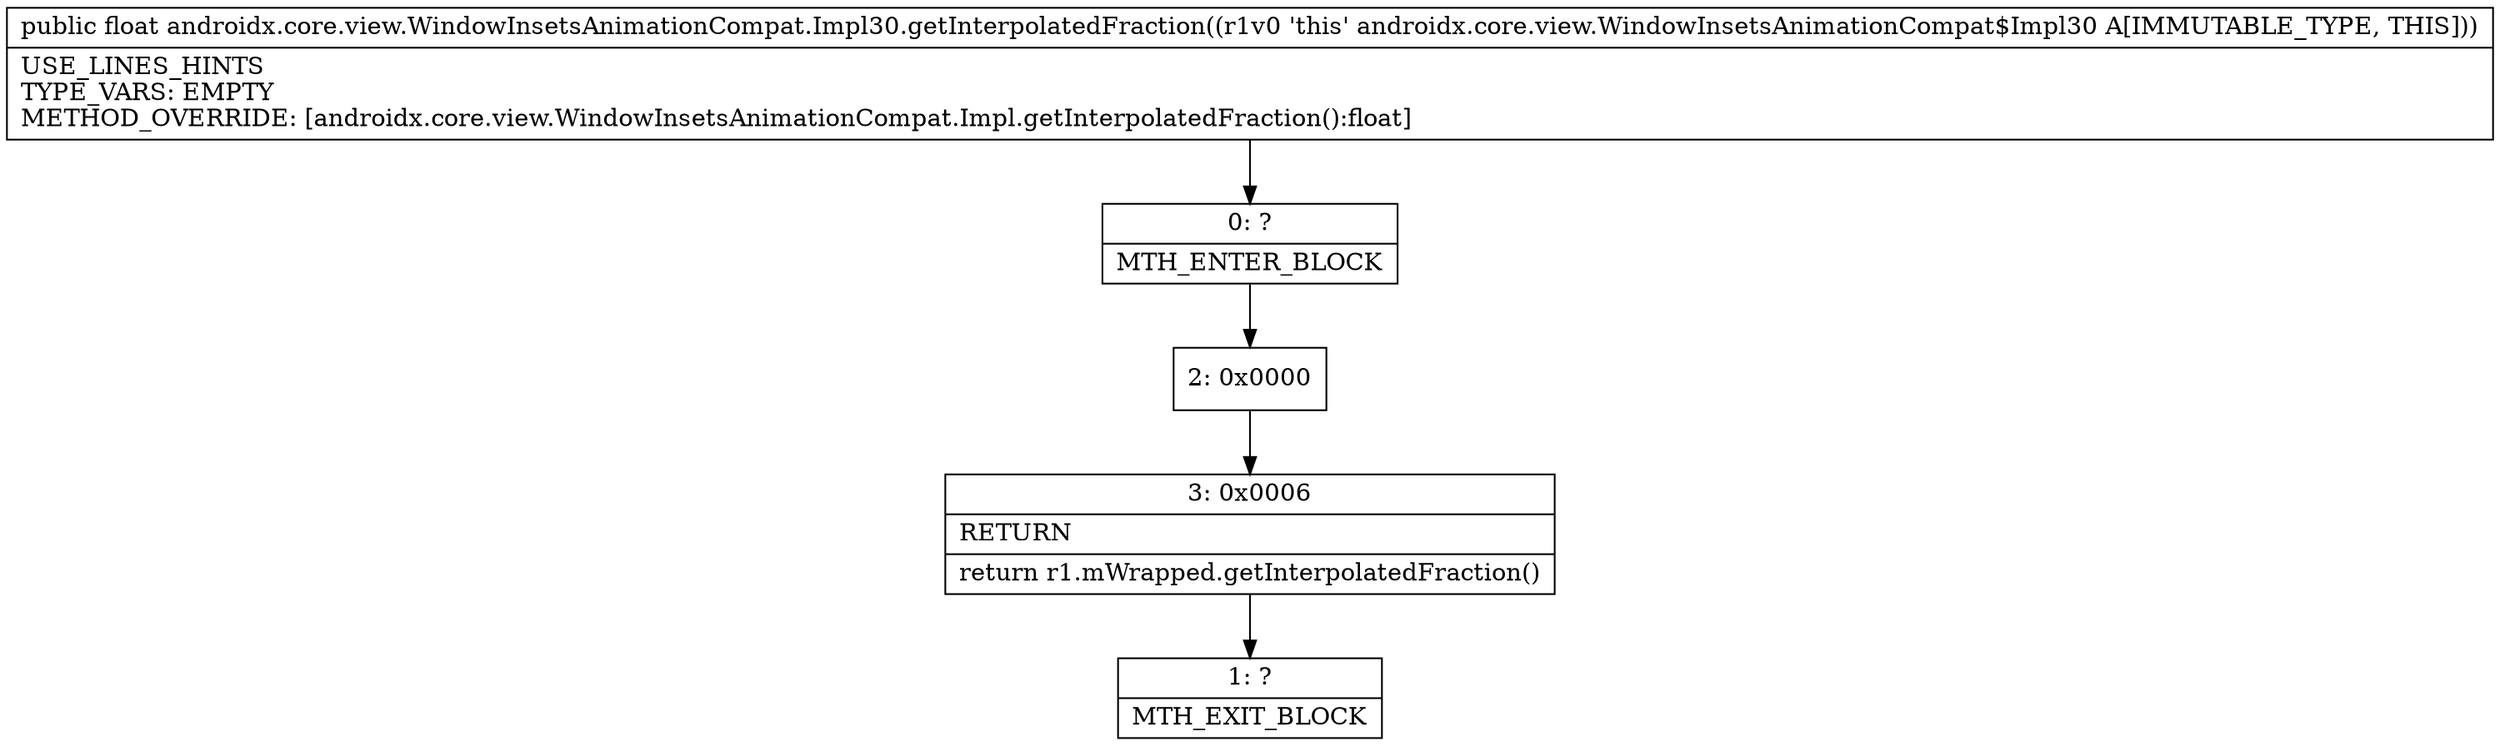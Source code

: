 digraph "CFG forandroidx.core.view.WindowInsetsAnimationCompat.Impl30.getInterpolatedFraction()F" {
Node_0 [shape=record,label="{0\:\ ?|MTH_ENTER_BLOCK\l}"];
Node_2 [shape=record,label="{2\:\ 0x0000}"];
Node_3 [shape=record,label="{3\:\ 0x0006|RETURN\l|return r1.mWrapped.getInterpolatedFraction()\l}"];
Node_1 [shape=record,label="{1\:\ ?|MTH_EXIT_BLOCK\l}"];
MethodNode[shape=record,label="{public float androidx.core.view.WindowInsetsAnimationCompat.Impl30.getInterpolatedFraction((r1v0 'this' androidx.core.view.WindowInsetsAnimationCompat$Impl30 A[IMMUTABLE_TYPE, THIS]))  | USE_LINES_HINTS\lTYPE_VARS: EMPTY\lMETHOD_OVERRIDE: [androidx.core.view.WindowInsetsAnimationCompat.Impl.getInterpolatedFraction():float]\l}"];
MethodNode -> Node_0;Node_0 -> Node_2;
Node_2 -> Node_3;
Node_3 -> Node_1;
}

